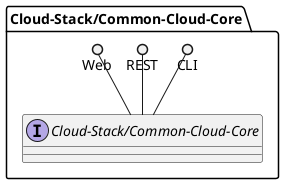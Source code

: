 @startuml

package "Cloud-Stack/Common-Cloud-Core" {
    interface "Cloud-Stack/Common-Cloud-Core" {

    }
    CLI ()-- "Cloud-Stack/Common-Cloud-Core"
    REST ()-- "Cloud-Stack/Common-Cloud-Core"
    Web ()-- "Cloud-Stack/Common-Cloud-Core"

}


@enduml
